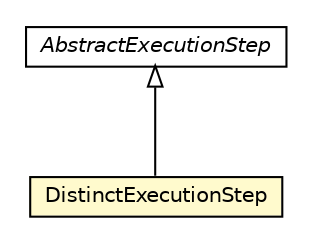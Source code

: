 #!/usr/local/bin/dot
#
# Class diagram 
# Generated by UMLGraph version R5_6-24-gf6e263 (http://www.umlgraph.org/)
#

digraph G {
	edge [fontname="Helvetica",fontsize=10,labelfontname="Helvetica",labelfontsize=10];
	node [fontname="Helvetica",fontsize=10,shape=plaintext];
	nodesep=0.25;
	ranksep=0.5;
	// com.orientechnologies.orient.core.sql.executor.DistinctExecutionStep
	c937467 [label=<<table title="com.orientechnologies.orient.core.sql.executor.DistinctExecutionStep" border="0" cellborder="1" cellspacing="0" cellpadding="2" port="p" bgcolor="lemonChiffon" href="./DistinctExecutionStep.html">
		<tr><td><table border="0" cellspacing="0" cellpadding="1">
<tr><td align="center" balign="center"> DistinctExecutionStep </td></tr>
		</table></td></tr>
		</table>>, URL="./DistinctExecutionStep.html", fontname="Helvetica", fontcolor="black", fontsize=10.0];
	// com.orientechnologies.orient.core.sql.executor.AbstractExecutionStep
	c937494 [label=<<table title="com.orientechnologies.orient.core.sql.executor.AbstractExecutionStep" border="0" cellborder="1" cellspacing="0" cellpadding="2" port="p" href="./AbstractExecutionStep.html">
		<tr><td><table border="0" cellspacing="0" cellpadding="1">
<tr><td align="center" balign="center"><font face="Helvetica-Oblique"> AbstractExecutionStep </font></td></tr>
		</table></td></tr>
		</table>>, URL="./AbstractExecutionStep.html", fontname="Helvetica", fontcolor="black", fontsize=10.0];
	//com.orientechnologies.orient.core.sql.executor.DistinctExecutionStep extends com.orientechnologies.orient.core.sql.executor.AbstractExecutionStep
	c937494:p -> c937467:p [dir=back,arrowtail=empty];
}

